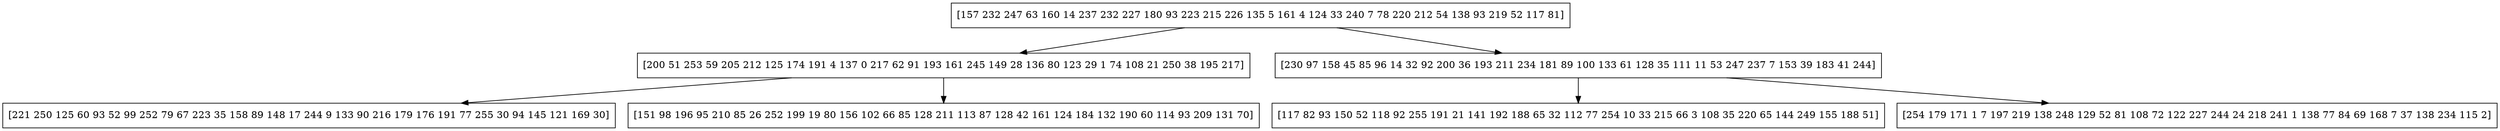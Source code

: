 digraph arbol{
  node [shape=record]
"[221 250 125 60 93 52 99 252 79 67 223 35 158 89 148 17 244 9 133 90 216 179 176 191 77 255 30 94 145 121 169 30]" [label="[221 250 125 60 93 52 99 252 79 67 223 35 158 89 148 17 244 9 133 90 216 179 176 191 77 255 30 94 145 121 169 30]"]
"[151 98 196 95 210 85 26 252 199 19 80 156 102 66 85 128 211 113 87 128 42 161 124 184 132 190 60 114 93 209 131 70]" [label="[151 98 196 95 210 85 26 252 199 19 80 156 102 66 85 128 211 113 87 128 42 161 124 184 132 190 60 114 93 209 131 70]"]
"[200 51 253 59 205 212 125 174 191 4 137 0 217 62 91 193 161 245 149 28 136 80 123 29 1 74 108 21 250 38 195 217]" [label="[200 51 253 59 205 212 125 174 191 4 137 0 217 62 91 193 161 245 149 28 136 80 123 29 1 74 108 21 250 38 195 217]"]
"[200 51 253 59 205 212 125 174 191 4 137 0 217 62 91 193 161 245 149 28 136 80 123 29 1 74 108 21 250 38 195 217]"->"[221 250 125 60 93 52 99 252 79 67 223 35 158 89 148 17 244 9 133 90 216 179 176 191 77 255 30 94 145 121 169 30]"
"[200 51 253 59 205 212 125 174 191 4 137 0 217 62 91 193 161 245 149 28 136 80 123 29 1 74 108 21 250 38 195 217]"->"[151 98 196 95 210 85 26 252 199 19 80 156 102 66 85 128 211 113 87 128 42 161 124 184 132 190 60 114 93 209 131 70]"
"[117 82 93 150 52 118 92 255 191 21 141 192 188 65 32 112 77 254 10 33 215 66 3 108 35 220 65 144 249 155 188 51]" [label="[117 82 93 150 52 118 92 255 191 21 141 192 188 65 32 112 77 254 10 33 215 66 3 108 35 220 65 144 249 155 188 51]"]
"[254 179 171 1 7 197 219 138 248 129 52 81 108 72 122 227 244 24 218 241 1 138 77 84 69 168 7 37 138 234 115 2]" [label="[254 179 171 1 7 197 219 138 248 129 52 81 108 72 122 227 244 24 218 241 1 138 77 84 69 168 7 37 138 234 115 2]"]
"[230 97 158 45 85 96 14 32 92 200 36 193 211 234 181 89 100 133 61 128 35 111 11 53 247 237 7 153 39 183 41 244]" [label="[230 97 158 45 85 96 14 32 92 200 36 193 211 234 181 89 100 133 61 128 35 111 11 53 247 237 7 153 39 183 41 244]"]
"[230 97 158 45 85 96 14 32 92 200 36 193 211 234 181 89 100 133 61 128 35 111 11 53 247 237 7 153 39 183 41 244]"->"[117 82 93 150 52 118 92 255 191 21 141 192 188 65 32 112 77 254 10 33 215 66 3 108 35 220 65 144 249 155 188 51]"
"[230 97 158 45 85 96 14 32 92 200 36 193 211 234 181 89 100 133 61 128 35 111 11 53 247 237 7 153 39 183 41 244]"->"[254 179 171 1 7 197 219 138 248 129 52 81 108 72 122 227 244 24 218 241 1 138 77 84 69 168 7 37 138 234 115 2]"
"[157 232 247 63 160 14 237 232 227 180 93 223 215 226 135 5 161 4 124 33 240 7 78 220 212 54 138 93 219 52 117 81]" [label="[157 232 247 63 160 14 237 232 227 180 93 223 215 226 135 5 161 4 124 33 240 7 78 220 212 54 138 93 219 52 117 81]"]
"[157 232 247 63 160 14 237 232 227 180 93 223 215 226 135 5 161 4 124 33 240 7 78 220 212 54 138 93 219 52 117 81]"->"[200 51 253 59 205 212 125 174 191 4 137 0 217 62 91 193 161 245 149 28 136 80 123 29 1 74 108 21 250 38 195 217]"
"[157 232 247 63 160 14 237 232 227 180 93 223 215 226 135 5 161 4 124 33 240 7 78 220 212 54 138 93 219 52 117 81]"->"[230 97 158 45 85 96 14 32 92 200 36 193 211 234 181 89 100 133 61 128 35 111 11 53 247 237 7 153 39 183 41 244]"
}